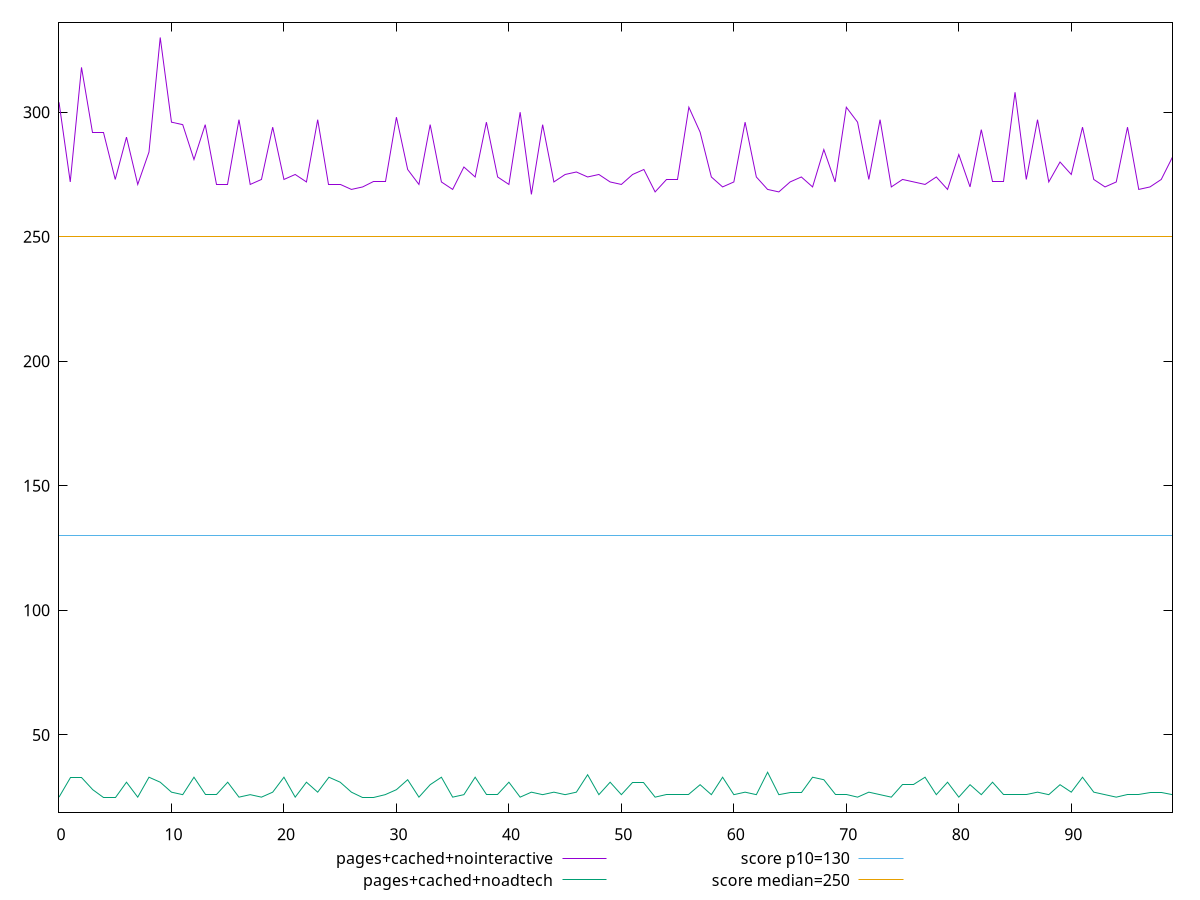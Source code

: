 reset

$pagesCachedNointeractive <<EOF
0 304
1 272
2 317.9999999999982
3 292.0000000000018
4 291.9999999999982
5 272.9999999999982
6 290
7 271
8 284
9 329.9999999999982
10 296
11 295
12 281.0000000000018
13 295
14 270.9999999999982
15 271
16 297.0000000000018
17 271
18 273
19 294
20 273
21 275
22 272
23 297
24 270.9999999999982
25 270.9999999999982
26 269
27 270
28 272.0000000000018
29 271.9999999999982
30 298
31 277
32 271
33 295
34 272
35 269
36 277.9999999999982
37 274
38 296.0000000000018
39 274.0000000000018
40 270.9999999999982
41 299.9999999999982
42 267
43 295
44 272.0000000000018
45 275.0000000000018
46 276.0000000000018
47 274
48 275
49 272
50 271
51 274.9999999999982
52 276.9999999999982
53 268
54 273
55 273
56 302
57 292
58 273.9999999999982
59 269.9999999999982
60 272
61 296
62 274
63 269
64 268.0000000000018
65 272
66 274
67 270
68 285
69 271.9999999999982
70 302.0000000000018
71 295.9999999999982
72 273
73 296.9999999999982
74 270
75 273.0000000000018
76 272.0000000000018
77 271.0000000000018
78 274
79 269.0000000000018
80 283
81 270
82 293
83 272
84 272.0000000000018
85 308
86 273
87 297.0000000000018
88 272
89 280
90 275
91 293.9999999999982
92 273
93 270
94 272
95 294
96 269
97 269.9999999999982
98 272.9999999999982
99 282
EOF

$pagesCachedNoadtech <<EOF
0 25
1 33
2 33
3 28
4 25
5 25
6 31
7 25
8 33
9 31
10 27
11 26
12 33
13 26
14 26
15 31
16 25
17 26
18 25
19 27
20 33
21 25
22 31
23 27
24 33
25 31
26 27
27 25
28 25
29 26
30 28
31 32
32 25
33 30
34 33
35 25
36 26
37 33
38 26
39 26
40 31
41 25
42 27
43 26
44 27
45 26
46 27
47 34
48 26
49 31
50 26
51 31
52 31
53 25
54 26
55 26
56 26
57 30
58 26
59 33
60 26
61 27
62 26
63 35
64 26
65 27
66 27
67 33
68 32
69 26
70 26
71 25
72 27
73 26
74 25
75 30
76 30
77 33
78 26
79 31
80 25
81 30
82 26
83 31
84 26
85 26
86 26
87 27
88 26
89 30
90 27
91 33
92 27
93 26
94 25
95 26
96 26
97 27
98 27
99 26
EOF

set key outside below
set xrange [0:99]
set yrange [18.900000000000034:336.09999999999815]
set trange [18.900000000000034:336.09999999999815]
set terminal svg size 640, 500 enhanced background rgb 'white'
set output "report_00007_2020-12-11T15:55:29.892Z/max-potential-fid/comparison/line/3_vs_4.svg"

plot $pagesCachedNointeractive title "pages+cached+nointeractive" with line, \
     $pagesCachedNoadtech title "pages+cached+noadtech" with line, \
     130 title "score p10=130", \
     250 title "score median=250"

reset
